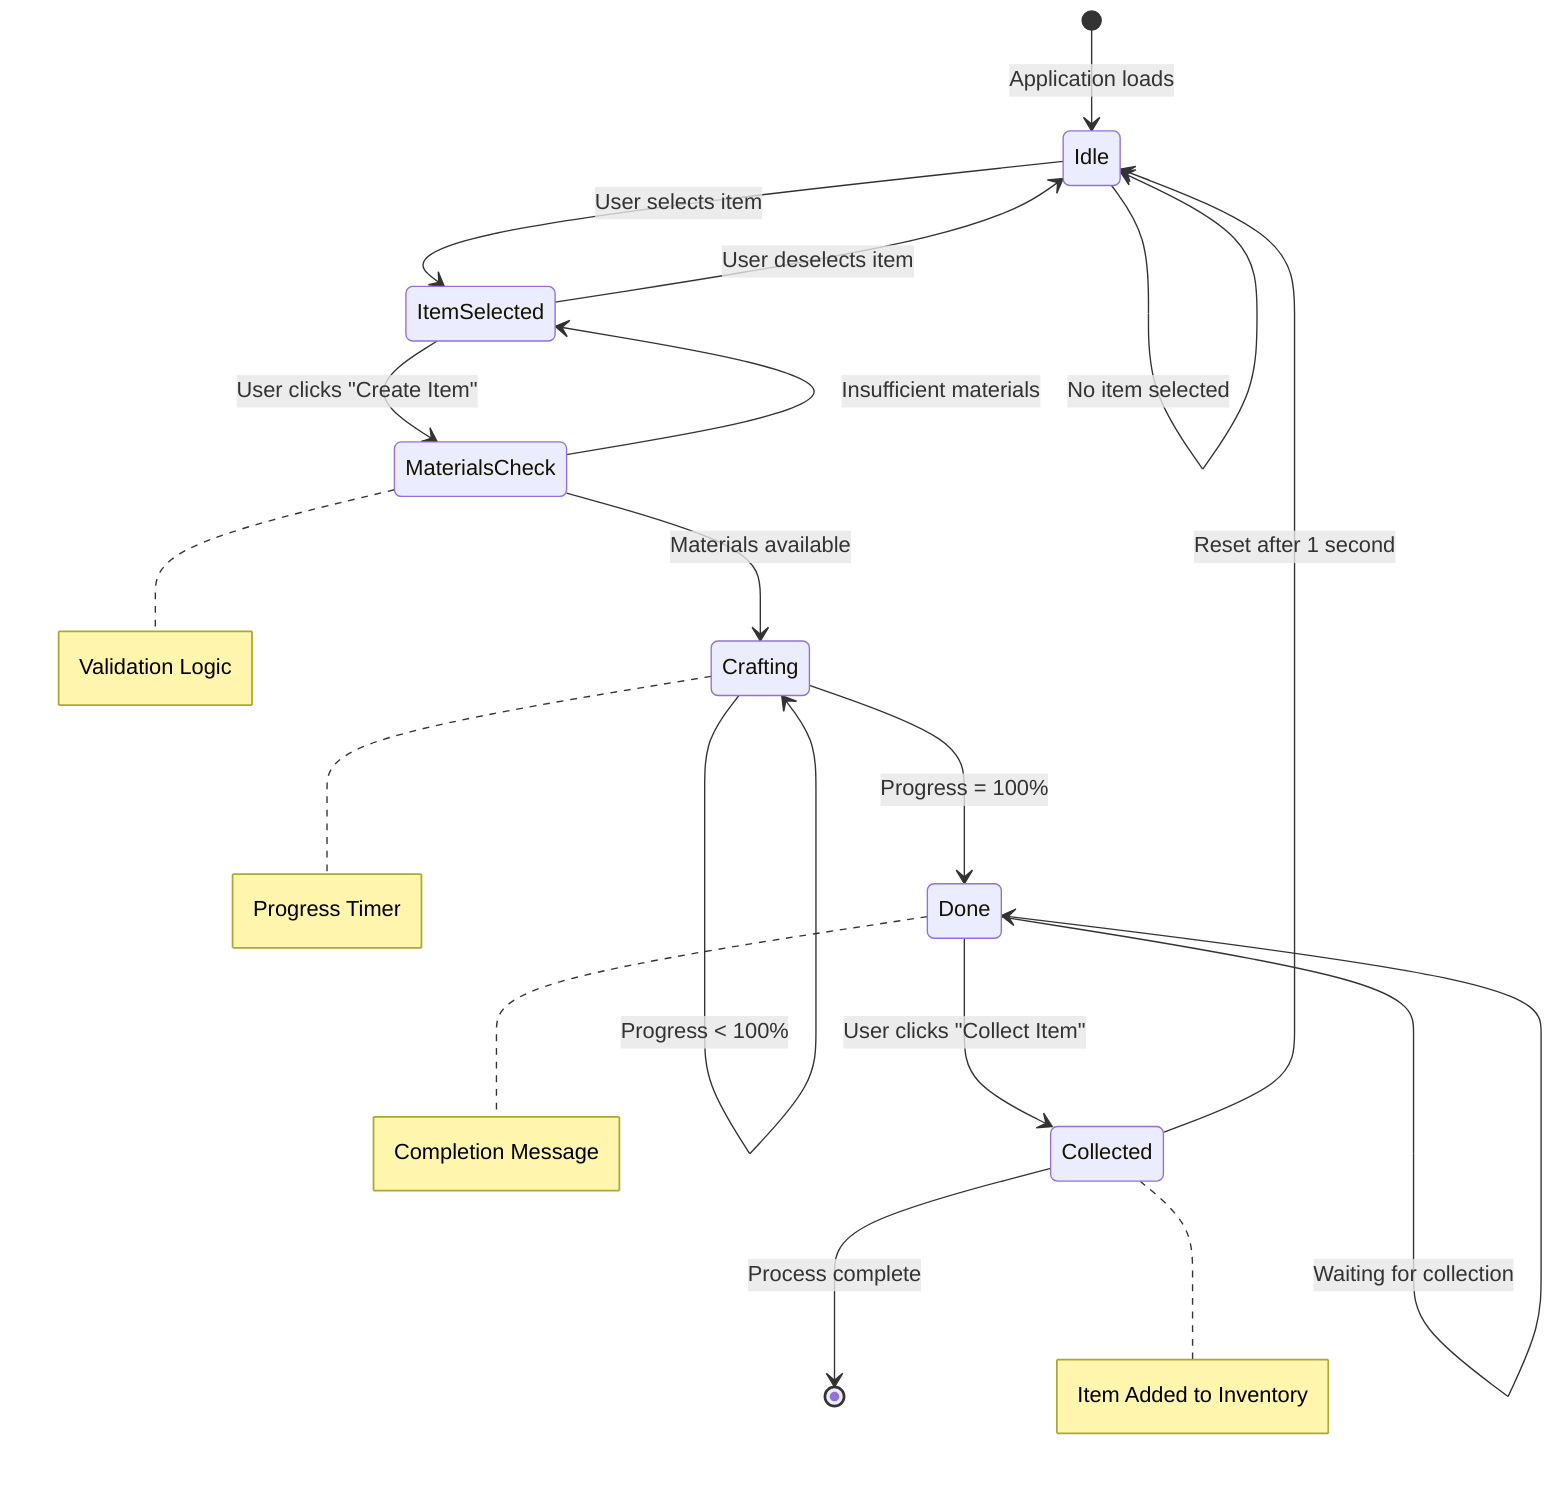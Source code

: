 stateDiagram-v2
    [*] --> Idle: Application loads

    Idle --> Idle: No item selected
    Idle --> ItemSelected: User selects item
    ItemSelected --> Idle: User deselects item

    ItemSelected --> MaterialsCheck: User clicks "Create Item"
    MaterialsCheck --> ItemSelected: Insufficient materials
    MaterialsCheck --> Crafting: Materials available

    Crafting --> Crafting: Progress < 100%
    Crafting --> Done: Progress = 100%

    Done --> Collected: User clicks "Collect Item"
    Collected --> Idle: Reset after 1 second

    Done --> Done: Waiting for collection
    Collected --> [*]: Process complete

    note right of MaterialsCheck : Validation Logic
    note right of Crafting : Progress Timer
    note right of Done : Completion Message
    note right of Collected : Item Added to Inventory